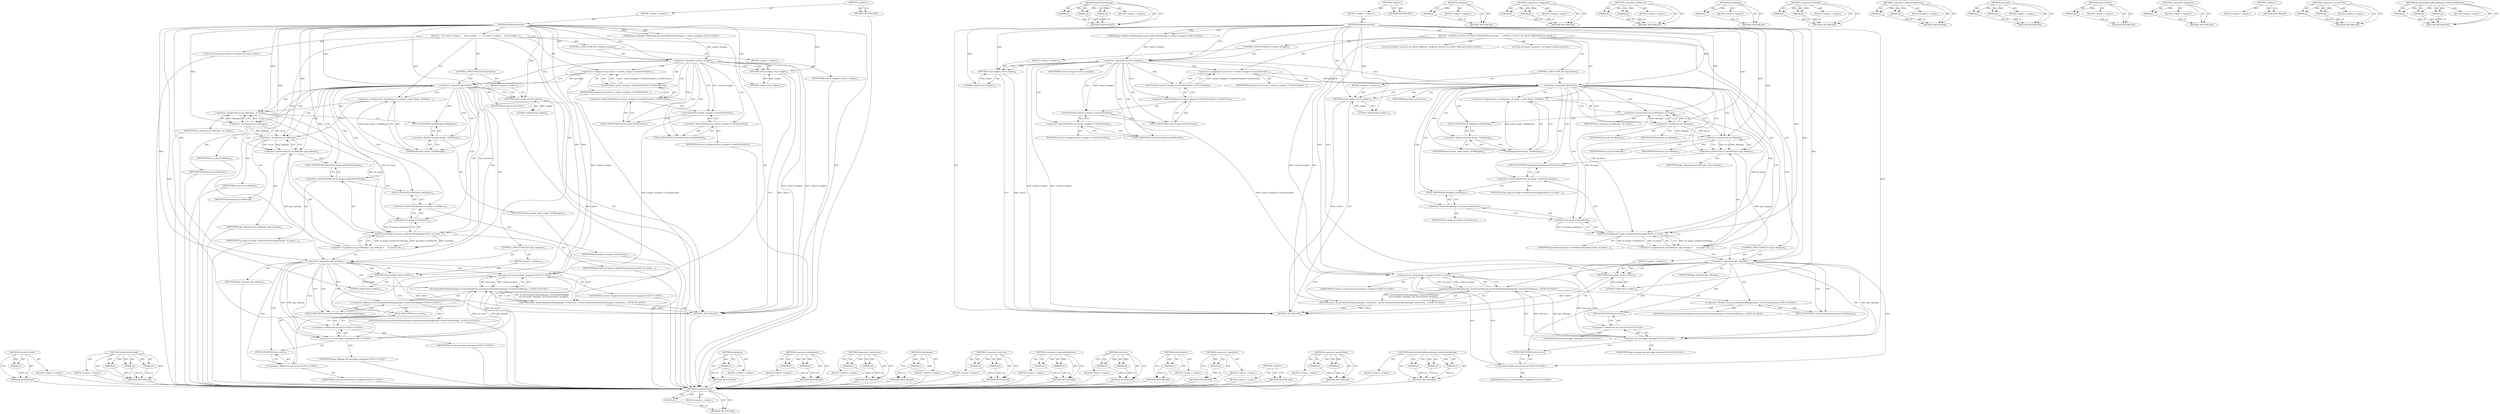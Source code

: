 digraph "AcceleratedStaticBitmapImage.CreateFromSkImage" {
vulnerable_120 [label=<(METHOD,ContextProvider)>];
vulnerable_121 [label=<(PARAM,p1)>];
vulnerable_122 [label=<(BLOCK,&lt;empty&gt;,&lt;empty&gt;)>];
vulnerable_123 [label=<(METHOD_RETURN,ANY)>];
vulnerable_143 [label=<(METHOD,makeTextureImage)>];
vulnerable_144 [label=<(PARAM,p1)>];
vulnerable_145 [label=<(PARAM,p2)>];
vulnerable_146 [label=<(PARAM,p3)>];
vulnerable_147 [label=<(BLOCK,&lt;empty&gt;,&lt;empty&gt;)>];
vulnerable_148 [label=<(METHOD_RETURN,ANY)>];
vulnerable_6 [label=<(METHOD,&lt;global&gt;)<SUB>1</SUB>>];
vulnerable_7 [label=<(BLOCK,&lt;empty&gt;,&lt;empty&gt;)<SUB>1</SUB>>];
vulnerable_8 [label=<(METHOD,MakeAccelerated)<SUB>1</SUB>>];
vulnerable_9 [label="<(PARAM,base::WeakPtr&lt;WebGraphicsContext3DProviderWrapper&gt; context_wrapper)<SUB>2</SUB>>"];
vulnerable_10 [label=<(BLOCK,{
   if (!context_wrapper)
     return nullptr;...,{
   if (!context_wrapper)
     return nullptr;...)<SUB>2</SUB>>];
vulnerable_11 [label=<(CONTROL_STRUCTURE,IF,if (!context_wrapper))<SUB>3</SUB>>];
vulnerable_12 [label=<(&lt;operator&gt;.logicalNot,!context_wrapper)<SUB>3</SUB>>];
vulnerable_13 [label=<(IDENTIFIER,context_wrapper,!context_wrapper)<SUB>3</SUB>>];
vulnerable_14 [label=<(BLOCK,&lt;empty&gt;,&lt;empty&gt;)<SUB>4</SUB>>];
vulnerable_15 [label=<(RETURN,return nullptr;,return nullptr;)<SUB>4</SUB>>];
vulnerable_16 [label=<(LITERAL,nullptr,return nullptr;)<SUB>4</SUB>>];
vulnerable_17 [label="<(LOCAL,GrContext* grcontext: GrContext*)<SUB>6</SUB>>"];
vulnerable_18 [label=<(&lt;operator&gt;.assignment,* grcontext = context_wrapper-&gt;ContextProvider(...)<SUB>6</SUB>>];
vulnerable_19 [label=<(IDENTIFIER,grcontext,* grcontext = context_wrapper-&gt;ContextProvider(...)<SUB>6</SUB>>];
vulnerable_20 [label=<(GetGrContext,context_wrapper-&gt;ContextProvider()-&gt;GetGrContext())<SUB>6</SUB>>];
vulnerable_21 [label=<(&lt;operator&gt;.indirectFieldAccess,context_wrapper-&gt;ContextProvider()-&gt;GetGrContext)<SUB>6</SUB>>];
vulnerable_22 [label=<(ContextProvider,context_wrapper-&gt;ContextProvider())<SUB>6</SUB>>];
vulnerable_23 [label=<(&lt;operator&gt;.indirectFieldAccess,context_wrapper-&gt;ContextProvider)<SUB>6</SUB>>];
vulnerable_24 [label=<(IDENTIFIER,context_wrapper,context_wrapper-&gt;ContextProvider())<SUB>6</SUB>>];
vulnerable_25 [label=<(FIELD_IDENTIFIER,ContextProvider,ContextProvider)<SUB>6</SUB>>];
vulnerable_26 [label=<(FIELD_IDENTIFIER,GetGrContext,GetGrContext)<SUB>6</SUB>>];
vulnerable_27 [label=<(CONTROL_STRUCTURE,IF,if (!grcontext))<SUB>7</SUB>>];
vulnerable_28 [label=<(&lt;operator&gt;.logicalNot,!grcontext)<SUB>7</SUB>>];
vulnerable_29 [label=<(IDENTIFIER,grcontext,!grcontext)<SUB>7</SUB>>];
vulnerable_30 [label=<(BLOCK,&lt;empty&gt;,&lt;empty&gt;)<SUB>8</SUB>>];
vulnerable_31 [label=<(RETURN,return nullptr;,return nullptr;)<SUB>8</SUB>>];
vulnerable_32 [label=<(LITERAL,nullptr,return nullptr;)<SUB>8</SUB>>];
vulnerable_33 [label=<(&lt;operator&gt;.assignment,sk_sp&lt;SkImage&gt; sk_image = paint_image_.GetSkIma...)<SUB>10</SUB>>];
vulnerable_34 [label=<(&lt;operator&gt;.greaterThan,sk_sp&lt;SkImage&gt; sk_image)<SUB>10</SUB>>];
vulnerable_35 [label=<(&lt;operator&gt;.lessThan,sk_sp&lt;SkImage)<SUB>10</SUB>>];
vulnerable_36 [label=<(IDENTIFIER,sk_sp,sk_sp&lt;SkImage)<SUB>10</SUB>>];
vulnerable_37 [label=<(IDENTIFIER,SkImage,sk_sp&lt;SkImage)<SUB>10</SUB>>];
vulnerable_38 [label=<(IDENTIFIER,sk_image,sk_sp&lt;SkImage&gt; sk_image)<SUB>10</SUB>>];
vulnerable_39 [label=<(GetSkImage,paint_image_.GetSkImage())<SUB>10</SUB>>];
vulnerable_40 [label=<(&lt;operator&gt;.fieldAccess,paint_image_.GetSkImage)<SUB>10</SUB>>];
vulnerable_41 [label=<(IDENTIFIER,paint_image_,paint_image_.GetSkImage())<SUB>10</SUB>>];
vulnerable_42 [label=<(FIELD_IDENTIFIER,GetSkImage,GetSkImage)<SUB>10</SUB>>];
vulnerable_43 [label=<(&lt;operator&gt;.assignment,sk_sp&lt;SkImage&gt; gpu_skimage =
      sk_image-&gt;ma...)<SUB>11</SUB>>];
vulnerable_44 [label=<(&lt;operator&gt;.greaterThan,sk_sp&lt;SkImage&gt; gpu_skimage)<SUB>11</SUB>>];
vulnerable_45 [label=<(&lt;operator&gt;.lessThan,sk_sp&lt;SkImage)<SUB>11</SUB>>];
vulnerable_46 [label=<(IDENTIFIER,sk_sp,sk_sp&lt;SkImage)<SUB>11</SUB>>];
vulnerable_47 [label=<(IDENTIFIER,SkImage,sk_sp&lt;SkImage)<SUB>11</SUB>>];
vulnerable_48 [label=<(IDENTIFIER,gpu_skimage,sk_sp&lt;SkImage&gt; gpu_skimage)<SUB>11</SUB>>];
vulnerable_49 [label=<(makeTextureImage,sk_image-&gt;makeTextureImage(grcontext, sk_image-...)<SUB>12</SUB>>];
vulnerable_50 [label=<(&lt;operator&gt;.indirectFieldAccess,sk_image-&gt;makeTextureImage)<SUB>12</SUB>>];
vulnerable_51 [label=<(IDENTIFIER,sk_image,sk_image-&gt;makeTextureImage(grcontext, sk_image-...)<SUB>12</SUB>>];
vulnerable_52 [label=<(FIELD_IDENTIFIER,makeTextureImage,makeTextureImage)<SUB>12</SUB>>];
vulnerable_53 [label=<(IDENTIFIER,grcontext,sk_image-&gt;makeTextureImage(grcontext, sk_image-...)<SUB>12</SUB>>];
vulnerable_54 [label=<(colorSpace,sk_image-&gt;colorSpace())<SUB>12</SUB>>];
vulnerable_55 [label=<(&lt;operator&gt;.indirectFieldAccess,sk_image-&gt;colorSpace)<SUB>12</SUB>>];
vulnerable_56 [label=<(IDENTIFIER,sk_image,sk_image-&gt;colorSpace())<SUB>12</SUB>>];
vulnerable_57 [label=<(FIELD_IDENTIFIER,colorSpace,colorSpace)<SUB>12</SUB>>];
vulnerable_58 [label=<(CONTROL_STRUCTURE,IF,if (!gpu_skimage))<SUB>13</SUB>>];
vulnerable_59 [label=<(&lt;operator&gt;.logicalNot,!gpu_skimage)<SUB>13</SUB>>];
vulnerable_60 [label=<(IDENTIFIER,gpu_skimage,!gpu_skimage)<SUB>13</SUB>>];
vulnerable_61 [label=<(BLOCK,&lt;empty&gt;,&lt;empty&gt;)<SUB>14</SUB>>];
vulnerable_62 [label=<(RETURN,return nullptr;,return nullptr;)<SUB>14</SUB>>];
vulnerable_63 [label=<(LITERAL,nullptr,return nullptr;)<SUB>14</SUB>>];
vulnerable_64 [label="<(RETURN,return AcceleratedStaticBitmapImage::CreateFrom...,return AcceleratedStaticBitmapImage::CreateFrom...)<SUB>16</SUB>>"];
vulnerable_65 [label="<(AcceleratedStaticBitmapImage.CreateFromSkImage,AcceleratedStaticBitmapImage::CreateFromSkImage...)<SUB>16</SUB>>"];
vulnerable_66 [label="<(&lt;operator&gt;.fieldAccess,AcceleratedStaticBitmapImage::CreateFromSkImage)<SUB>16</SUB>>"];
vulnerable_67 [label="<(IDENTIFIER,AcceleratedStaticBitmapImage,AcceleratedStaticBitmapImage::CreateFromSkImage...)<SUB>16</SUB>>"];
vulnerable_68 [label=<(FIELD_IDENTIFIER,CreateFromSkImage,CreateFromSkImage)<SUB>16</SUB>>];
vulnerable_69 [label="<(std.move,std::move(gpu_skimage))<SUB>17</SUB>>"];
vulnerable_70 [label="<(&lt;operator&gt;.fieldAccess,std::move)<SUB>17</SUB>>"];
vulnerable_71 [label="<(IDENTIFIER,std,std::move(gpu_skimage))<SUB>17</SUB>>"];
vulnerable_72 [label=<(FIELD_IDENTIFIER,move,move)<SUB>17</SUB>>];
vulnerable_73 [label="<(IDENTIFIER,gpu_skimage,std::move(gpu_skimage))<SUB>17</SUB>>"];
vulnerable_74 [label="<(std.move,std::move(context_wrapper))<SUB>17</SUB>>"];
vulnerable_75 [label="<(&lt;operator&gt;.fieldAccess,std::move)<SUB>17</SUB>>"];
vulnerable_76 [label="<(IDENTIFIER,std,std::move(context_wrapper))<SUB>17</SUB>>"];
vulnerable_77 [label=<(FIELD_IDENTIFIER,move,move)<SUB>17</SUB>>];
vulnerable_78 [label="<(IDENTIFIER,context_wrapper,std::move(context_wrapper))<SUB>17</SUB>>"];
vulnerable_79 [label=<(METHOD_RETURN,ANY)<SUB>1</SUB>>];
vulnerable_81 [label=<(METHOD_RETURN,ANY)<SUB>1</SUB>>];
vulnerable_149 [label=<(METHOD,colorSpace)>];
vulnerable_150 [label=<(PARAM,p1)>];
vulnerable_151 [label=<(BLOCK,&lt;empty&gt;,&lt;empty&gt;)>];
vulnerable_152 [label=<(METHOD_RETURN,ANY)>];
vulnerable_106 [label=<(METHOD,&lt;operator&gt;.assignment)>];
vulnerable_107 [label=<(PARAM,p1)>];
vulnerable_108 [label=<(PARAM,p2)>];
vulnerable_109 [label=<(BLOCK,&lt;empty&gt;,&lt;empty&gt;)>];
vulnerable_110 [label=<(METHOD_RETURN,ANY)>];
vulnerable_138 [label=<(METHOD,&lt;operator&gt;.fieldAccess)>];
vulnerable_139 [label=<(PARAM,p1)>];
vulnerable_140 [label=<(PARAM,p2)>];
vulnerable_141 [label=<(BLOCK,&lt;empty&gt;,&lt;empty&gt;)>];
vulnerable_142 [label=<(METHOD_RETURN,ANY)>];
vulnerable_134 [label=<(METHOD,GetSkImage)>];
vulnerable_135 [label=<(PARAM,p1)>];
vulnerable_136 [label=<(BLOCK,&lt;empty&gt;,&lt;empty&gt;)>];
vulnerable_137 [label=<(METHOD_RETURN,ANY)>];
vulnerable_129 [label=<(METHOD,&lt;operator&gt;.lessThan)>];
vulnerable_130 [label=<(PARAM,p1)>];
vulnerable_131 [label=<(PARAM,p2)>];
vulnerable_132 [label=<(BLOCK,&lt;empty&gt;,&lt;empty&gt;)>];
vulnerable_133 [label=<(METHOD_RETURN,ANY)>];
vulnerable_115 [label=<(METHOD,&lt;operator&gt;.indirectFieldAccess)>];
vulnerable_116 [label=<(PARAM,p1)>];
vulnerable_117 [label=<(PARAM,p2)>];
vulnerable_118 [label=<(BLOCK,&lt;empty&gt;,&lt;empty&gt;)>];
vulnerable_119 [label=<(METHOD_RETURN,ANY)>];
vulnerable_159 [label=<(METHOD,std.move)>];
vulnerable_160 [label=<(PARAM,p1)>];
vulnerable_161 [label=<(PARAM,p2)>];
vulnerable_162 [label=<(BLOCK,&lt;empty&gt;,&lt;empty&gt;)>];
vulnerable_163 [label=<(METHOD_RETURN,ANY)>];
vulnerable_111 [label=<(METHOD,GetGrContext)>];
vulnerable_112 [label=<(PARAM,p1)>];
vulnerable_113 [label=<(BLOCK,&lt;empty&gt;,&lt;empty&gt;)>];
vulnerable_114 [label=<(METHOD_RETURN,ANY)>];
vulnerable_102 [label=<(METHOD,&lt;operator&gt;.logicalNot)>];
vulnerable_103 [label=<(PARAM,p1)>];
vulnerable_104 [label=<(BLOCK,&lt;empty&gt;,&lt;empty&gt;)>];
vulnerable_105 [label=<(METHOD_RETURN,ANY)>];
vulnerable_96 [label=<(METHOD,&lt;global&gt;)<SUB>1</SUB>>];
vulnerable_97 [label=<(BLOCK,&lt;empty&gt;,&lt;empty&gt;)>];
vulnerable_98 [label=<(METHOD_RETURN,ANY)>];
vulnerable_124 [label=<(METHOD,&lt;operator&gt;.greaterThan)>];
vulnerable_125 [label=<(PARAM,p1)>];
vulnerable_126 [label=<(PARAM,p2)>];
vulnerable_127 [label=<(BLOCK,&lt;empty&gt;,&lt;empty&gt;)>];
vulnerable_128 [label=<(METHOD_RETURN,ANY)>];
vulnerable_153 [label=<(METHOD,AcceleratedStaticBitmapImage.CreateFromSkImage)>];
vulnerable_154 [label=<(PARAM,p1)>];
vulnerable_155 [label=<(PARAM,p2)>];
vulnerable_156 [label=<(PARAM,p3)>];
vulnerable_157 [label=<(BLOCK,&lt;empty&gt;,&lt;empty&gt;)>];
vulnerable_158 [label=<(METHOD_RETURN,ANY)>];
fixed_123 [label=<(METHOD,ContextProvider)>];
fixed_124 [label=<(PARAM,p1)>];
fixed_125 [label=<(BLOCK,&lt;empty&gt;,&lt;empty&gt;)>];
fixed_126 [label=<(METHOD_RETURN,ANY)>];
fixed_146 [label=<(METHOD,makeTextureImage)>];
fixed_147 [label=<(PARAM,p1)>];
fixed_148 [label=<(PARAM,p2)>];
fixed_149 [label=<(PARAM,p3)>];
fixed_150 [label=<(BLOCK,&lt;empty&gt;,&lt;empty&gt;)>];
fixed_151 [label=<(METHOD_RETURN,ANY)>];
fixed_6 [label=<(METHOD,&lt;global&gt;)<SUB>1</SUB>>];
fixed_7 [label=<(BLOCK,&lt;empty&gt;,&lt;empty&gt;)<SUB>1</SUB>>];
fixed_8 [label=<(METHOD,MakeAccelerated)<SUB>1</SUB>>];
fixed_9 [label="<(PARAM,base::WeakPtr&lt;WebGraphicsContext3DProviderWrapper&gt; context_wrapper)<SUB>2</SUB>>"];
fixed_10 [label=<(BLOCK,{
  DCHECK_CALLED_ON_VALID_THREAD(thread_checke...,{
  DCHECK_CALLED_ON_VALID_THREAD(thread_checke...)<SUB>2</SUB>>];
fixed_11 [label="<(LOCAL,DCHECK_CALLED_ON_VALID_THREAD : DCHECK_CALLED_ON_VALID_THREAD)<SUB>3</SUB>>"];
fixed_12 [label=<(CONTROL_STRUCTURE,IF,if (!context_wrapper))<SUB>5</SUB>>];
fixed_13 [label=<(&lt;operator&gt;.logicalNot,!context_wrapper)<SUB>5</SUB>>];
fixed_14 [label=<(IDENTIFIER,context_wrapper,!context_wrapper)<SUB>5</SUB>>];
fixed_15 [label=<(BLOCK,&lt;empty&gt;,&lt;empty&gt;)<SUB>6</SUB>>];
fixed_16 [label=<(RETURN,return nullptr;,return nullptr;)<SUB>6</SUB>>];
fixed_17 [label=<(LITERAL,nullptr,return nullptr;)<SUB>6</SUB>>];
fixed_18 [label="<(LOCAL,GrContext* grcontext: GrContext*)<SUB>8</SUB>>"];
fixed_19 [label=<(&lt;operator&gt;.assignment,* grcontext = context_wrapper-&gt;ContextProvider(...)<SUB>8</SUB>>];
fixed_20 [label=<(IDENTIFIER,grcontext,* grcontext = context_wrapper-&gt;ContextProvider(...)<SUB>8</SUB>>];
fixed_21 [label=<(GetGrContext,context_wrapper-&gt;ContextProvider()-&gt;GetGrContext())<SUB>8</SUB>>];
fixed_22 [label=<(&lt;operator&gt;.indirectFieldAccess,context_wrapper-&gt;ContextProvider()-&gt;GetGrContext)<SUB>8</SUB>>];
fixed_23 [label=<(ContextProvider,context_wrapper-&gt;ContextProvider())<SUB>8</SUB>>];
fixed_24 [label=<(&lt;operator&gt;.indirectFieldAccess,context_wrapper-&gt;ContextProvider)<SUB>8</SUB>>];
fixed_25 [label=<(IDENTIFIER,context_wrapper,context_wrapper-&gt;ContextProvider())<SUB>8</SUB>>];
fixed_26 [label=<(FIELD_IDENTIFIER,ContextProvider,ContextProvider)<SUB>8</SUB>>];
fixed_27 [label=<(FIELD_IDENTIFIER,GetGrContext,GetGrContext)<SUB>8</SUB>>];
fixed_28 [label=<(CONTROL_STRUCTURE,IF,if (!grcontext))<SUB>9</SUB>>];
fixed_29 [label=<(&lt;operator&gt;.logicalNot,!grcontext)<SUB>9</SUB>>];
fixed_30 [label=<(IDENTIFIER,grcontext,!grcontext)<SUB>9</SUB>>];
fixed_31 [label=<(BLOCK,&lt;empty&gt;,&lt;empty&gt;)<SUB>10</SUB>>];
fixed_32 [label=<(RETURN,return nullptr;,return nullptr;)<SUB>10</SUB>>];
fixed_33 [label=<(LITERAL,nullptr,return nullptr;)<SUB>10</SUB>>];
fixed_34 [label=<(&lt;operator&gt;.assignment,sk_sp&lt;SkImage&gt; sk_image = paint_image_.GetSkIma...)<SUB>12</SUB>>];
fixed_35 [label=<(&lt;operator&gt;.greaterThan,sk_sp&lt;SkImage&gt; sk_image)<SUB>12</SUB>>];
fixed_36 [label=<(&lt;operator&gt;.lessThan,sk_sp&lt;SkImage)<SUB>12</SUB>>];
fixed_37 [label=<(IDENTIFIER,sk_sp,sk_sp&lt;SkImage)<SUB>12</SUB>>];
fixed_38 [label=<(IDENTIFIER,SkImage,sk_sp&lt;SkImage)<SUB>12</SUB>>];
fixed_39 [label=<(IDENTIFIER,sk_image,sk_sp&lt;SkImage&gt; sk_image)<SUB>12</SUB>>];
fixed_40 [label=<(GetSkImage,paint_image_.GetSkImage())<SUB>12</SUB>>];
fixed_41 [label=<(&lt;operator&gt;.fieldAccess,paint_image_.GetSkImage)<SUB>12</SUB>>];
fixed_42 [label=<(IDENTIFIER,paint_image_,paint_image_.GetSkImage())<SUB>12</SUB>>];
fixed_43 [label=<(FIELD_IDENTIFIER,GetSkImage,GetSkImage)<SUB>12</SUB>>];
fixed_44 [label=<(&lt;operator&gt;.assignment,sk_sp&lt;SkImage&gt; gpu_skimage =
      sk_image-&gt;ma...)<SUB>13</SUB>>];
fixed_45 [label=<(&lt;operator&gt;.greaterThan,sk_sp&lt;SkImage&gt; gpu_skimage)<SUB>13</SUB>>];
fixed_46 [label=<(&lt;operator&gt;.lessThan,sk_sp&lt;SkImage)<SUB>13</SUB>>];
fixed_47 [label=<(IDENTIFIER,sk_sp,sk_sp&lt;SkImage)<SUB>13</SUB>>];
fixed_48 [label=<(IDENTIFIER,SkImage,sk_sp&lt;SkImage)<SUB>13</SUB>>];
fixed_49 [label=<(IDENTIFIER,gpu_skimage,sk_sp&lt;SkImage&gt; gpu_skimage)<SUB>13</SUB>>];
fixed_50 [label=<(makeTextureImage,sk_image-&gt;makeTextureImage(grcontext, sk_image-...)<SUB>14</SUB>>];
fixed_51 [label=<(&lt;operator&gt;.indirectFieldAccess,sk_image-&gt;makeTextureImage)<SUB>14</SUB>>];
fixed_52 [label=<(IDENTIFIER,sk_image,sk_image-&gt;makeTextureImage(grcontext, sk_image-...)<SUB>14</SUB>>];
fixed_53 [label=<(FIELD_IDENTIFIER,makeTextureImage,makeTextureImage)<SUB>14</SUB>>];
fixed_54 [label=<(IDENTIFIER,grcontext,sk_image-&gt;makeTextureImage(grcontext, sk_image-...)<SUB>14</SUB>>];
fixed_55 [label=<(colorSpace,sk_image-&gt;colorSpace())<SUB>14</SUB>>];
fixed_56 [label=<(&lt;operator&gt;.indirectFieldAccess,sk_image-&gt;colorSpace)<SUB>14</SUB>>];
fixed_57 [label=<(IDENTIFIER,sk_image,sk_image-&gt;colorSpace())<SUB>14</SUB>>];
fixed_58 [label=<(FIELD_IDENTIFIER,colorSpace,colorSpace)<SUB>14</SUB>>];
fixed_59 [label=<(CONTROL_STRUCTURE,IF,if (!gpu_skimage))<SUB>15</SUB>>];
fixed_60 [label=<(&lt;operator&gt;.logicalNot,!gpu_skimage)<SUB>15</SUB>>];
fixed_61 [label=<(IDENTIFIER,gpu_skimage,!gpu_skimage)<SUB>15</SUB>>];
fixed_62 [label=<(BLOCK,&lt;empty&gt;,&lt;empty&gt;)<SUB>16</SUB>>];
fixed_63 [label=<(RETURN,return nullptr;,return nullptr;)<SUB>16</SUB>>];
fixed_64 [label=<(LITERAL,nullptr,return nullptr;)<SUB>16</SUB>>];
fixed_65 [label="<(RETURN,return AcceleratedStaticBitmapImage::CreateFrom...,return AcceleratedStaticBitmapImage::CreateFrom...)<SUB>18</SUB>>"];
fixed_66 [label="<(AcceleratedStaticBitmapImage.CreateFromSkImage,AcceleratedStaticBitmapImage::CreateFromSkImage...)<SUB>18</SUB>>"];
fixed_67 [label="<(&lt;operator&gt;.fieldAccess,AcceleratedStaticBitmapImage::CreateFromSkImage)<SUB>18</SUB>>"];
fixed_68 [label="<(IDENTIFIER,AcceleratedStaticBitmapImage,AcceleratedStaticBitmapImage::CreateFromSkImage...)<SUB>18</SUB>>"];
fixed_69 [label=<(FIELD_IDENTIFIER,CreateFromSkImage,CreateFromSkImage)<SUB>18</SUB>>];
fixed_70 [label="<(std.move,std::move(gpu_skimage))<SUB>19</SUB>>"];
fixed_71 [label="<(&lt;operator&gt;.fieldAccess,std::move)<SUB>19</SUB>>"];
fixed_72 [label="<(IDENTIFIER,std,std::move(gpu_skimage))<SUB>19</SUB>>"];
fixed_73 [label=<(FIELD_IDENTIFIER,move,move)<SUB>19</SUB>>];
fixed_74 [label="<(IDENTIFIER,gpu_skimage,std::move(gpu_skimage))<SUB>19</SUB>>"];
fixed_75 [label="<(std.move,std::move(context_wrapper))<SUB>19</SUB>>"];
fixed_76 [label="<(&lt;operator&gt;.fieldAccess,std::move)<SUB>19</SUB>>"];
fixed_77 [label="<(IDENTIFIER,std,std::move(context_wrapper))<SUB>19</SUB>>"];
fixed_78 [label=<(FIELD_IDENTIFIER,move,move)<SUB>19</SUB>>];
fixed_79 [label="<(IDENTIFIER,context_wrapper,std::move(context_wrapper))<SUB>19</SUB>>"];
fixed_80 [label=<(METHOD_RETURN,ANY)<SUB>1</SUB>>];
fixed_82 [label=<(METHOD_RETURN,ANY)<SUB>1</SUB>>];
fixed_152 [label=<(METHOD,colorSpace)>];
fixed_153 [label=<(PARAM,p1)>];
fixed_154 [label=<(BLOCK,&lt;empty&gt;,&lt;empty&gt;)>];
fixed_155 [label=<(METHOD_RETURN,ANY)>];
fixed_109 [label=<(METHOD,&lt;operator&gt;.assignment)>];
fixed_110 [label=<(PARAM,p1)>];
fixed_111 [label=<(PARAM,p2)>];
fixed_112 [label=<(BLOCK,&lt;empty&gt;,&lt;empty&gt;)>];
fixed_113 [label=<(METHOD_RETURN,ANY)>];
fixed_141 [label=<(METHOD,&lt;operator&gt;.fieldAccess)>];
fixed_142 [label=<(PARAM,p1)>];
fixed_143 [label=<(PARAM,p2)>];
fixed_144 [label=<(BLOCK,&lt;empty&gt;,&lt;empty&gt;)>];
fixed_145 [label=<(METHOD_RETURN,ANY)>];
fixed_137 [label=<(METHOD,GetSkImage)>];
fixed_138 [label=<(PARAM,p1)>];
fixed_139 [label=<(BLOCK,&lt;empty&gt;,&lt;empty&gt;)>];
fixed_140 [label=<(METHOD_RETURN,ANY)>];
fixed_132 [label=<(METHOD,&lt;operator&gt;.lessThan)>];
fixed_133 [label=<(PARAM,p1)>];
fixed_134 [label=<(PARAM,p2)>];
fixed_135 [label=<(BLOCK,&lt;empty&gt;,&lt;empty&gt;)>];
fixed_136 [label=<(METHOD_RETURN,ANY)>];
fixed_118 [label=<(METHOD,&lt;operator&gt;.indirectFieldAccess)>];
fixed_119 [label=<(PARAM,p1)>];
fixed_120 [label=<(PARAM,p2)>];
fixed_121 [label=<(BLOCK,&lt;empty&gt;,&lt;empty&gt;)>];
fixed_122 [label=<(METHOD_RETURN,ANY)>];
fixed_162 [label=<(METHOD,std.move)>];
fixed_163 [label=<(PARAM,p1)>];
fixed_164 [label=<(PARAM,p2)>];
fixed_165 [label=<(BLOCK,&lt;empty&gt;,&lt;empty&gt;)>];
fixed_166 [label=<(METHOD_RETURN,ANY)>];
fixed_114 [label=<(METHOD,GetGrContext)>];
fixed_115 [label=<(PARAM,p1)>];
fixed_116 [label=<(BLOCK,&lt;empty&gt;,&lt;empty&gt;)>];
fixed_117 [label=<(METHOD_RETURN,ANY)>];
fixed_105 [label=<(METHOD,&lt;operator&gt;.logicalNot)>];
fixed_106 [label=<(PARAM,p1)>];
fixed_107 [label=<(BLOCK,&lt;empty&gt;,&lt;empty&gt;)>];
fixed_108 [label=<(METHOD_RETURN,ANY)>];
fixed_99 [label=<(METHOD,&lt;global&gt;)<SUB>1</SUB>>];
fixed_100 [label=<(BLOCK,&lt;empty&gt;,&lt;empty&gt;)>];
fixed_101 [label=<(METHOD_RETURN,ANY)>];
fixed_127 [label=<(METHOD,&lt;operator&gt;.greaterThan)>];
fixed_128 [label=<(PARAM,p1)>];
fixed_129 [label=<(PARAM,p2)>];
fixed_130 [label=<(BLOCK,&lt;empty&gt;,&lt;empty&gt;)>];
fixed_131 [label=<(METHOD_RETURN,ANY)>];
fixed_156 [label=<(METHOD,AcceleratedStaticBitmapImage.CreateFromSkImage)>];
fixed_157 [label=<(PARAM,p1)>];
fixed_158 [label=<(PARAM,p2)>];
fixed_159 [label=<(PARAM,p3)>];
fixed_160 [label=<(BLOCK,&lt;empty&gt;,&lt;empty&gt;)>];
fixed_161 [label=<(METHOD_RETURN,ANY)>];
vulnerable_120 -> vulnerable_121  [key=0, label="AST: "];
vulnerable_120 -> vulnerable_121  [key=1, label="DDG: "];
vulnerable_120 -> vulnerable_122  [key=0, label="AST: "];
vulnerable_120 -> vulnerable_123  [key=0, label="AST: "];
vulnerable_120 -> vulnerable_123  [key=1, label="CFG: "];
vulnerable_121 -> vulnerable_123  [key=0, label="DDG: p1"];
vulnerable_122 -> fixed_123  [key=0];
vulnerable_123 -> fixed_123  [key=0];
vulnerable_143 -> vulnerable_144  [key=0, label="AST: "];
vulnerable_143 -> vulnerable_144  [key=1, label="DDG: "];
vulnerable_143 -> vulnerable_147  [key=0, label="AST: "];
vulnerable_143 -> vulnerable_145  [key=0, label="AST: "];
vulnerable_143 -> vulnerable_145  [key=1, label="DDG: "];
vulnerable_143 -> vulnerable_148  [key=0, label="AST: "];
vulnerable_143 -> vulnerable_148  [key=1, label="CFG: "];
vulnerable_143 -> vulnerable_146  [key=0, label="AST: "];
vulnerable_143 -> vulnerable_146  [key=1, label="DDG: "];
vulnerable_144 -> vulnerable_148  [key=0, label="DDG: p1"];
vulnerable_145 -> vulnerable_148  [key=0, label="DDG: p2"];
vulnerable_146 -> vulnerable_148  [key=0, label="DDG: p3"];
vulnerable_147 -> fixed_123  [key=0];
vulnerable_148 -> fixed_123  [key=0];
vulnerable_6 -> vulnerable_7  [key=0, label="AST: "];
vulnerable_6 -> vulnerable_81  [key=0, label="AST: "];
vulnerable_6 -> vulnerable_81  [key=1, label="CFG: "];
vulnerable_7 -> vulnerable_8  [key=0, label="AST: "];
vulnerable_8 -> vulnerable_9  [key=0, label="AST: "];
vulnerable_8 -> vulnerable_9  [key=1, label="DDG: "];
vulnerable_8 -> vulnerable_10  [key=0, label="AST: "];
vulnerable_8 -> vulnerable_79  [key=0, label="AST: "];
vulnerable_8 -> vulnerable_12  [key=0, label="CFG: "];
vulnerable_8 -> vulnerable_12  [key=1, label="DDG: "];
vulnerable_8 -> vulnerable_15  [key=0, label="DDG: "];
vulnerable_8 -> vulnerable_28  [key=0, label="DDG: "];
vulnerable_8 -> vulnerable_31  [key=0, label="DDG: "];
vulnerable_8 -> vulnerable_34  [key=0, label="DDG: "];
vulnerable_8 -> vulnerable_44  [key=0, label="DDG: "];
vulnerable_8 -> vulnerable_49  [key=0, label="DDG: "];
vulnerable_8 -> vulnerable_59  [key=0, label="DDG: "];
vulnerable_8 -> vulnerable_62  [key=0, label="DDG: "];
vulnerable_8 -> vulnerable_16  [key=0, label="DDG: "];
vulnerable_8 -> vulnerable_32  [key=0, label="DDG: "];
vulnerable_8 -> vulnerable_35  [key=0, label="DDG: "];
vulnerable_8 -> vulnerable_45  [key=0, label="DDG: "];
vulnerable_8 -> vulnerable_63  [key=0, label="DDG: "];
vulnerable_8 -> vulnerable_69  [key=0, label="DDG: "];
vulnerable_8 -> vulnerable_74  [key=0, label="DDG: "];
vulnerable_9 -> vulnerable_12  [key=0, label="DDG: context_wrapper"];
vulnerable_10 -> vulnerable_11  [key=0, label="AST: "];
vulnerable_10 -> vulnerable_17  [key=0, label="AST: "];
vulnerable_10 -> vulnerable_18  [key=0, label="AST: "];
vulnerable_10 -> vulnerable_27  [key=0, label="AST: "];
vulnerable_10 -> vulnerable_33  [key=0, label="AST: "];
vulnerable_10 -> vulnerable_43  [key=0, label="AST: "];
vulnerable_10 -> vulnerable_58  [key=0, label="AST: "];
vulnerable_10 -> vulnerable_64  [key=0, label="AST: "];
vulnerable_11 -> vulnerable_12  [key=0, label="AST: "];
vulnerable_11 -> vulnerable_14  [key=0, label="AST: "];
vulnerable_12 -> vulnerable_13  [key=0, label="AST: "];
vulnerable_12 -> vulnerable_15  [key=0, label="CFG: "];
vulnerable_12 -> vulnerable_15  [key=1, label="CDG: "];
vulnerable_12 -> vulnerable_25  [key=0, label="CFG: "];
vulnerable_12 -> vulnerable_25  [key=1, label="CDG: "];
vulnerable_12 -> vulnerable_79  [key=0, label="DDG: context_wrapper"];
vulnerable_12 -> vulnerable_79  [key=1, label="DDG: !context_wrapper"];
vulnerable_12 -> vulnerable_74  [key=0, label="DDG: context_wrapper"];
vulnerable_12 -> vulnerable_22  [key=0, label="DDG: context_wrapper"];
vulnerable_12 -> vulnerable_22  [key=1, label="CDG: "];
vulnerable_12 -> vulnerable_21  [key=0, label="CDG: "];
vulnerable_12 -> vulnerable_26  [key=0, label="CDG: "];
vulnerable_12 -> vulnerable_28  [key=0, label="CDG: "];
vulnerable_12 -> vulnerable_20  [key=0, label="CDG: "];
vulnerable_12 -> vulnerable_18  [key=0, label="CDG: "];
vulnerable_12 -> vulnerable_23  [key=0, label="CDG: "];
vulnerable_13 -> fixed_123  [key=0];
vulnerable_14 -> vulnerable_15  [key=0, label="AST: "];
vulnerable_15 -> vulnerable_16  [key=0, label="AST: "];
vulnerable_15 -> vulnerable_79  [key=0, label="CFG: "];
vulnerable_15 -> vulnerable_79  [key=1, label="DDG: &lt;RET&gt;"];
vulnerable_16 -> vulnerable_15  [key=0, label="DDG: nullptr"];
vulnerable_17 -> fixed_123  [key=0];
vulnerable_18 -> vulnerable_19  [key=0, label="AST: "];
vulnerable_18 -> vulnerable_20  [key=0, label="AST: "];
vulnerable_18 -> vulnerable_28  [key=0, label="CFG: "];
vulnerable_18 -> vulnerable_28  [key=1, label="DDG: grcontext"];
vulnerable_19 -> fixed_123  [key=0];
vulnerable_20 -> vulnerable_21  [key=0, label="AST: "];
vulnerable_20 -> vulnerable_18  [key=0, label="CFG: "];
vulnerable_20 -> vulnerable_18  [key=1, label="DDG: context_wrapper-&gt;ContextProvider()-&gt;GetGrContext"];
vulnerable_21 -> vulnerable_22  [key=0, label="AST: "];
vulnerable_21 -> vulnerable_26  [key=0, label="AST: "];
vulnerable_21 -> vulnerable_20  [key=0, label="CFG: "];
vulnerable_22 -> vulnerable_23  [key=0, label="AST: "];
vulnerable_22 -> vulnerable_26  [key=0, label="CFG: "];
vulnerable_22 -> vulnerable_74  [key=0, label="DDG: context_wrapper-&gt;ContextProvider"];
vulnerable_23 -> vulnerable_24  [key=0, label="AST: "];
vulnerable_23 -> vulnerable_25  [key=0, label="AST: "];
vulnerable_23 -> vulnerable_22  [key=0, label="CFG: "];
vulnerable_24 -> fixed_123  [key=0];
vulnerable_25 -> vulnerable_23  [key=0, label="CFG: "];
vulnerable_26 -> vulnerable_21  [key=0, label="CFG: "];
vulnerable_27 -> vulnerable_28  [key=0, label="AST: "];
vulnerable_27 -> vulnerable_30  [key=0, label="AST: "];
vulnerable_28 -> vulnerable_29  [key=0, label="AST: "];
vulnerable_28 -> vulnerable_31  [key=0, label="CFG: "];
vulnerable_28 -> vulnerable_31  [key=1, label="CDG: "];
vulnerable_28 -> vulnerable_35  [key=0, label="CFG: "];
vulnerable_28 -> vulnerable_35  [key=1, label="CDG: "];
vulnerable_28 -> vulnerable_49  [key=0, label="DDG: grcontext"];
vulnerable_28 -> vulnerable_49  [key=1, label="CDG: "];
vulnerable_28 -> vulnerable_34  [key=0, label="CDG: "];
vulnerable_28 -> vulnerable_42  [key=0, label="CDG: "];
vulnerable_28 -> vulnerable_57  [key=0, label="CDG: "];
vulnerable_28 -> vulnerable_52  [key=0, label="CDG: "];
vulnerable_28 -> vulnerable_45  [key=0, label="CDG: "];
vulnerable_28 -> vulnerable_40  [key=0, label="CDG: "];
vulnerable_28 -> vulnerable_50  [key=0, label="CDG: "];
vulnerable_28 -> vulnerable_59  [key=0, label="CDG: "];
vulnerable_28 -> vulnerable_44  [key=0, label="CDG: "];
vulnerable_28 -> vulnerable_54  [key=0, label="CDG: "];
vulnerable_28 -> vulnerable_43  [key=0, label="CDG: "];
vulnerable_28 -> vulnerable_33  [key=0, label="CDG: "];
vulnerable_28 -> vulnerable_55  [key=0, label="CDG: "];
vulnerable_28 -> vulnerable_39  [key=0, label="CDG: "];
vulnerable_29 -> fixed_123  [key=0];
vulnerable_30 -> vulnerable_31  [key=0, label="AST: "];
vulnerable_31 -> vulnerable_32  [key=0, label="AST: "];
vulnerable_31 -> vulnerable_79  [key=0, label="CFG: "];
vulnerable_31 -> vulnerable_79  [key=1, label="DDG: &lt;RET&gt;"];
vulnerable_32 -> vulnerable_31  [key=0, label="DDG: nullptr"];
vulnerable_33 -> vulnerable_34  [key=0, label="AST: "];
vulnerable_33 -> vulnerable_39  [key=0, label="AST: "];
vulnerable_33 -> vulnerable_45  [key=0, label="CFG: "];
vulnerable_34 -> vulnerable_35  [key=0, label="AST: "];
vulnerable_34 -> vulnerable_38  [key=0, label="AST: "];
vulnerable_34 -> vulnerable_42  [key=0, label="CFG: "];
vulnerable_34 -> vulnerable_49  [key=0, label="DDG: sk_image"];
vulnerable_34 -> vulnerable_54  [key=0, label="DDG: sk_image"];
vulnerable_35 -> vulnerable_36  [key=0, label="AST: "];
vulnerable_35 -> vulnerable_37  [key=0, label="AST: "];
vulnerable_35 -> vulnerable_34  [key=0, label="CFG: "];
vulnerable_35 -> vulnerable_34  [key=1, label="DDG: sk_sp"];
vulnerable_35 -> vulnerable_34  [key=2, label="DDG: SkImage"];
vulnerable_35 -> vulnerable_45  [key=0, label="DDG: sk_sp"];
vulnerable_35 -> vulnerable_45  [key=1, label="DDG: SkImage"];
vulnerable_36 -> fixed_123  [key=0];
vulnerable_37 -> fixed_123  [key=0];
vulnerable_38 -> fixed_123  [key=0];
vulnerable_39 -> vulnerable_40  [key=0, label="AST: "];
vulnerable_39 -> vulnerable_33  [key=0, label="CFG: "];
vulnerable_39 -> vulnerable_33  [key=1, label="DDG: paint_image_.GetSkImage"];
vulnerable_40 -> vulnerable_41  [key=0, label="AST: "];
vulnerable_40 -> vulnerable_42  [key=0, label="AST: "];
vulnerable_40 -> vulnerable_39  [key=0, label="CFG: "];
vulnerable_41 -> fixed_123  [key=0];
vulnerable_42 -> vulnerable_40  [key=0, label="CFG: "];
vulnerable_43 -> vulnerable_44  [key=0, label="AST: "];
vulnerable_43 -> vulnerable_49  [key=0, label="AST: "];
vulnerable_43 -> vulnerable_59  [key=0, label="CFG: "];
vulnerable_44 -> vulnerable_45  [key=0, label="AST: "];
vulnerable_44 -> vulnerable_48  [key=0, label="AST: "];
vulnerable_44 -> vulnerable_52  [key=0, label="CFG: "];
vulnerable_44 -> vulnerable_59  [key=0, label="DDG: gpu_skimage"];
vulnerable_45 -> vulnerable_46  [key=0, label="AST: "];
vulnerable_45 -> vulnerable_47  [key=0, label="AST: "];
vulnerable_45 -> vulnerable_44  [key=0, label="CFG: "];
vulnerable_45 -> vulnerable_44  [key=1, label="DDG: sk_sp"];
vulnerable_45 -> vulnerable_44  [key=2, label="DDG: SkImage"];
vulnerable_46 -> fixed_123  [key=0];
vulnerable_47 -> fixed_123  [key=0];
vulnerable_48 -> fixed_123  [key=0];
vulnerable_49 -> vulnerable_50  [key=0, label="AST: "];
vulnerable_49 -> vulnerable_53  [key=0, label="AST: "];
vulnerable_49 -> vulnerable_54  [key=0, label="AST: "];
vulnerable_49 -> vulnerable_43  [key=0, label="CFG: "];
vulnerable_49 -> vulnerable_43  [key=1, label="DDG: sk_image-&gt;makeTextureImage"];
vulnerable_49 -> vulnerable_43  [key=2, label="DDG: grcontext"];
vulnerable_49 -> vulnerable_43  [key=3, label="DDG: sk_image-&gt;colorSpace()"];
vulnerable_50 -> vulnerable_51  [key=0, label="AST: "];
vulnerable_50 -> vulnerable_52  [key=0, label="AST: "];
vulnerable_50 -> vulnerable_57  [key=0, label="CFG: "];
vulnerable_51 -> fixed_123  [key=0];
vulnerable_52 -> vulnerable_50  [key=0, label="CFG: "];
vulnerable_53 -> fixed_123  [key=0];
vulnerable_54 -> vulnerable_55  [key=0, label="AST: "];
vulnerable_54 -> vulnerable_49  [key=0, label="CFG: "];
vulnerable_54 -> vulnerable_49  [key=1, label="DDG: sk_image-&gt;colorSpace"];
vulnerable_55 -> vulnerable_56  [key=0, label="AST: "];
vulnerable_55 -> vulnerable_57  [key=0, label="AST: "];
vulnerable_55 -> vulnerable_54  [key=0, label="CFG: "];
vulnerable_56 -> fixed_123  [key=0];
vulnerable_57 -> vulnerable_55  [key=0, label="CFG: "];
vulnerable_58 -> vulnerable_59  [key=0, label="AST: "];
vulnerable_58 -> vulnerable_61  [key=0, label="AST: "];
vulnerable_59 -> vulnerable_60  [key=0, label="AST: "];
vulnerable_59 -> vulnerable_62  [key=0, label="CFG: "];
vulnerable_59 -> vulnerable_62  [key=1, label="CDG: "];
vulnerable_59 -> vulnerable_68  [key=0, label="CFG: "];
vulnerable_59 -> vulnerable_68  [key=1, label="CDG: "];
vulnerable_59 -> vulnerable_69  [key=0, label="DDG: gpu_skimage"];
vulnerable_59 -> vulnerable_69  [key=1, label="CDG: "];
vulnerable_59 -> vulnerable_77  [key=0, label="CDG: "];
vulnerable_59 -> vulnerable_64  [key=0, label="CDG: "];
vulnerable_59 -> vulnerable_66  [key=0, label="CDG: "];
vulnerable_59 -> vulnerable_75  [key=0, label="CDG: "];
vulnerable_59 -> vulnerable_72  [key=0, label="CDG: "];
vulnerable_59 -> vulnerable_74  [key=0, label="CDG: "];
vulnerable_59 -> vulnerable_65  [key=0, label="CDG: "];
vulnerable_59 -> vulnerable_70  [key=0, label="CDG: "];
vulnerable_60 -> fixed_123  [key=0];
vulnerable_61 -> vulnerable_62  [key=0, label="AST: "];
vulnerable_62 -> vulnerable_63  [key=0, label="AST: "];
vulnerable_62 -> vulnerable_79  [key=0, label="CFG: "];
vulnerable_62 -> vulnerable_79  [key=1, label="DDG: &lt;RET&gt;"];
vulnerable_63 -> vulnerable_62  [key=0, label="DDG: nullptr"];
vulnerable_64 -> vulnerable_65  [key=0, label="AST: "];
vulnerable_64 -> vulnerable_79  [key=0, label="CFG: "];
vulnerable_64 -> vulnerable_79  [key=1, label="DDG: &lt;RET&gt;"];
vulnerable_65 -> vulnerable_66  [key=0, label="AST: "];
vulnerable_65 -> vulnerable_69  [key=0, label="AST: "];
vulnerable_65 -> vulnerable_74  [key=0, label="AST: "];
vulnerable_65 -> vulnerable_64  [key=0, label="CFG: "];
vulnerable_65 -> vulnerable_64  [key=1, label="DDG: AcceleratedStaticBitmapImage::CreateFromSkImage(
      std::move(gpu_skimage), std::move(context_wrapper))"];
vulnerable_66 -> vulnerable_67  [key=0, label="AST: "];
vulnerable_66 -> vulnerable_68  [key=0, label="AST: "];
vulnerable_66 -> vulnerable_72  [key=0, label="CFG: "];
vulnerable_67 -> fixed_123  [key=0];
vulnerable_68 -> vulnerable_66  [key=0, label="CFG: "];
vulnerable_69 -> vulnerable_70  [key=0, label="AST: "];
vulnerable_69 -> vulnerable_73  [key=0, label="AST: "];
vulnerable_69 -> vulnerable_77  [key=0, label="CFG: "];
vulnerable_69 -> vulnerable_65  [key=0, label="DDG: std::move"];
vulnerable_69 -> vulnerable_65  [key=1, label="DDG: gpu_skimage"];
vulnerable_69 -> vulnerable_74  [key=0, label="DDG: std::move"];
vulnerable_70 -> vulnerable_71  [key=0, label="AST: "];
vulnerable_70 -> vulnerable_72  [key=0, label="AST: "];
vulnerable_70 -> vulnerable_69  [key=0, label="CFG: "];
vulnerable_71 -> fixed_123  [key=0];
vulnerable_72 -> vulnerable_70  [key=0, label="CFG: "];
vulnerable_73 -> fixed_123  [key=0];
vulnerable_74 -> vulnerable_75  [key=0, label="AST: "];
vulnerable_74 -> vulnerable_78  [key=0, label="AST: "];
vulnerable_74 -> vulnerable_65  [key=0, label="CFG: "];
vulnerable_74 -> vulnerable_65  [key=1, label="DDG: std::move"];
vulnerable_74 -> vulnerable_65  [key=2, label="DDG: context_wrapper"];
vulnerable_75 -> vulnerable_76  [key=0, label="AST: "];
vulnerable_75 -> vulnerable_77  [key=0, label="AST: "];
vulnerable_75 -> vulnerable_74  [key=0, label="CFG: "];
vulnerable_76 -> fixed_123  [key=0];
vulnerable_77 -> vulnerable_75  [key=0, label="CFG: "];
vulnerable_78 -> fixed_123  [key=0];
vulnerable_79 -> fixed_123  [key=0];
vulnerable_81 -> fixed_123  [key=0];
vulnerable_149 -> vulnerable_150  [key=0, label="AST: "];
vulnerable_149 -> vulnerable_150  [key=1, label="DDG: "];
vulnerable_149 -> vulnerable_151  [key=0, label="AST: "];
vulnerable_149 -> vulnerable_152  [key=0, label="AST: "];
vulnerable_149 -> vulnerable_152  [key=1, label="CFG: "];
vulnerable_150 -> vulnerable_152  [key=0, label="DDG: p1"];
vulnerable_151 -> fixed_123  [key=0];
vulnerable_152 -> fixed_123  [key=0];
vulnerable_106 -> vulnerable_107  [key=0, label="AST: "];
vulnerable_106 -> vulnerable_107  [key=1, label="DDG: "];
vulnerable_106 -> vulnerable_109  [key=0, label="AST: "];
vulnerable_106 -> vulnerable_108  [key=0, label="AST: "];
vulnerable_106 -> vulnerable_108  [key=1, label="DDG: "];
vulnerable_106 -> vulnerable_110  [key=0, label="AST: "];
vulnerable_106 -> vulnerable_110  [key=1, label="CFG: "];
vulnerable_107 -> vulnerable_110  [key=0, label="DDG: p1"];
vulnerable_108 -> vulnerable_110  [key=0, label="DDG: p2"];
vulnerable_109 -> fixed_123  [key=0];
vulnerable_110 -> fixed_123  [key=0];
vulnerable_138 -> vulnerable_139  [key=0, label="AST: "];
vulnerable_138 -> vulnerable_139  [key=1, label="DDG: "];
vulnerable_138 -> vulnerable_141  [key=0, label="AST: "];
vulnerable_138 -> vulnerable_140  [key=0, label="AST: "];
vulnerable_138 -> vulnerable_140  [key=1, label="DDG: "];
vulnerable_138 -> vulnerable_142  [key=0, label="AST: "];
vulnerable_138 -> vulnerable_142  [key=1, label="CFG: "];
vulnerable_139 -> vulnerable_142  [key=0, label="DDG: p1"];
vulnerable_140 -> vulnerable_142  [key=0, label="DDG: p2"];
vulnerable_141 -> fixed_123  [key=0];
vulnerable_142 -> fixed_123  [key=0];
vulnerable_134 -> vulnerable_135  [key=0, label="AST: "];
vulnerable_134 -> vulnerable_135  [key=1, label="DDG: "];
vulnerable_134 -> vulnerable_136  [key=0, label="AST: "];
vulnerable_134 -> vulnerable_137  [key=0, label="AST: "];
vulnerable_134 -> vulnerable_137  [key=1, label="CFG: "];
vulnerable_135 -> vulnerable_137  [key=0, label="DDG: p1"];
vulnerable_136 -> fixed_123  [key=0];
vulnerable_137 -> fixed_123  [key=0];
vulnerable_129 -> vulnerable_130  [key=0, label="AST: "];
vulnerable_129 -> vulnerable_130  [key=1, label="DDG: "];
vulnerable_129 -> vulnerable_132  [key=0, label="AST: "];
vulnerable_129 -> vulnerable_131  [key=0, label="AST: "];
vulnerable_129 -> vulnerable_131  [key=1, label="DDG: "];
vulnerable_129 -> vulnerable_133  [key=0, label="AST: "];
vulnerable_129 -> vulnerable_133  [key=1, label="CFG: "];
vulnerable_130 -> vulnerable_133  [key=0, label="DDG: p1"];
vulnerable_131 -> vulnerable_133  [key=0, label="DDG: p2"];
vulnerable_132 -> fixed_123  [key=0];
vulnerable_133 -> fixed_123  [key=0];
vulnerable_115 -> vulnerable_116  [key=0, label="AST: "];
vulnerable_115 -> vulnerable_116  [key=1, label="DDG: "];
vulnerable_115 -> vulnerable_118  [key=0, label="AST: "];
vulnerable_115 -> vulnerable_117  [key=0, label="AST: "];
vulnerable_115 -> vulnerable_117  [key=1, label="DDG: "];
vulnerable_115 -> vulnerable_119  [key=0, label="AST: "];
vulnerable_115 -> vulnerable_119  [key=1, label="CFG: "];
vulnerable_116 -> vulnerable_119  [key=0, label="DDG: p1"];
vulnerable_117 -> vulnerable_119  [key=0, label="DDG: p2"];
vulnerable_118 -> fixed_123  [key=0];
vulnerable_119 -> fixed_123  [key=0];
vulnerable_159 -> vulnerable_160  [key=0, label="AST: "];
vulnerable_159 -> vulnerable_160  [key=1, label="DDG: "];
vulnerable_159 -> vulnerable_162  [key=0, label="AST: "];
vulnerable_159 -> vulnerable_161  [key=0, label="AST: "];
vulnerable_159 -> vulnerable_161  [key=1, label="DDG: "];
vulnerable_159 -> vulnerable_163  [key=0, label="AST: "];
vulnerable_159 -> vulnerable_163  [key=1, label="CFG: "];
vulnerable_160 -> vulnerable_163  [key=0, label="DDG: p1"];
vulnerable_161 -> vulnerable_163  [key=0, label="DDG: p2"];
vulnerable_162 -> fixed_123  [key=0];
vulnerable_163 -> fixed_123  [key=0];
vulnerable_111 -> vulnerable_112  [key=0, label="AST: "];
vulnerable_111 -> vulnerable_112  [key=1, label="DDG: "];
vulnerable_111 -> vulnerable_113  [key=0, label="AST: "];
vulnerable_111 -> vulnerable_114  [key=0, label="AST: "];
vulnerable_111 -> vulnerable_114  [key=1, label="CFG: "];
vulnerable_112 -> vulnerable_114  [key=0, label="DDG: p1"];
vulnerable_113 -> fixed_123  [key=0];
vulnerable_114 -> fixed_123  [key=0];
vulnerable_102 -> vulnerable_103  [key=0, label="AST: "];
vulnerable_102 -> vulnerable_103  [key=1, label="DDG: "];
vulnerable_102 -> vulnerable_104  [key=0, label="AST: "];
vulnerable_102 -> vulnerable_105  [key=0, label="AST: "];
vulnerable_102 -> vulnerable_105  [key=1, label="CFG: "];
vulnerable_103 -> vulnerable_105  [key=0, label="DDG: p1"];
vulnerable_104 -> fixed_123  [key=0];
vulnerable_105 -> fixed_123  [key=0];
vulnerable_96 -> vulnerable_97  [key=0, label="AST: "];
vulnerable_96 -> vulnerable_98  [key=0, label="AST: "];
vulnerable_96 -> vulnerable_98  [key=1, label="CFG: "];
vulnerable_97 -> fixed_123  [key=0];
vulnerable_98 -> fixed_123  [key=0];
vulnerable_124 -> vulnerable_125  [key=0, label="AST: "];
vulnerable_124 -> vulnerable_125  [key=1, label="DDG: "];
vulnerable_124 -> vulnerable_127  [key=0, label="AST: "];
vulnerable_124 -> vulnerable_126  [key=0, label="AST: "];
vulnerable_124 -> vulnerable_126  [key=1, label="DDG: "];
vulnerable_124 -> vulnerable_128  [key=0, label="AST: "];
vulnerable_124 -> vulnerable_128  [key=1, label="CFG: "];
vulnerable_125 -> vulnerable_128  [key=0, label="DDG: p1"];
vulnerable_126 -> vulnerable_128  [key=0, label="DDG: p2"];
vulnerable_127 -> fixed_123  [key=0];
vulnerable_128 -> fixed_123  [key=0];
vulnerable_153 -> vulnerable_154  [key=0, label="AST: "];
vulnerable_153 -> vulnerable_154  [key=1, label="DDG: "];
vulnerable_153 -> vulnerable_157  [key=0, label="AST: "];
vulnerable_153 -> vulnerable_155  [key=0, label="AST: "];
vulnerable_153 -> vulnerable_155  [key=1, label="DDG: "];
vulnerable_153 -> vulnerable_158  [key=0, label="AST: "];
vulnerable_153 -> vulnerable_158  [key=1, label="CFG: "];
vulnerable_153 -> vulnerable_156  [key=0, label="AST: "];
vulnerable_153 -> vulnerable_156  [key=1, label="DDG: "];
vulnerable_154 -> vulnerable_158  [key=0, label="DDG: p1"];
vulnerable_155 -> vulnerable_158  [key=0, label="DDG: p2"];
vulnerable_156 -> vulnerable_158  [key=0, label="DDG: p3"];
vulnerable_157 -> fixed_123  [key=0];
vulnerable_158 -> fixed_123  [key=0];
fixed_123 -> fixed_124  [key=0, label="AST: "];
fixed_123 -> fixed_124  [key=1, label="DDG: "];
fixed_123 -> fixed_125  [key=0, label="AST: "];
fixed_123 -> fixed_126  [key=0, label="AST: "];
fixed_123 -> fixed_126  [key=1, label="CFG: "];
fixed_124 -> fixed_126  [key=0, label="DDG: p1"];
fixed_146 -> fixed_147  [key=0, label="AST: "];
fixed_146 -> fixed_147  [key=1, label="DDG: "];
fixed_146 -> fixed_150  [key=0, label="AST: "];
fixed_146 -> fixed_148  [key=0, label="AST: "];
fixed_146 -> fixed_148  [key=1, label="DDG: "];
fixed_146 -> fixed_151  [key=0, label="AST: "];
fixed_146 -> fixed_151  [key=1, label="CFG: "];
fixed_146 -> fixed_149  [key=0, label="AST: "];
fixed_146 -> fixed_149  [key=1, label="DDG: "];
fixed_147 -> fixed_151  [key=0, label="DDG: p1"];
fixed_148 -> fixed_151  [key=0, label="DDG: p2"];
fixed_149 -> fixed_151  [key=0, label="DDG: p3"];
fixed_6 -> fixed_7  [key=0, label="AST: "];
fixed_6 -> fixed_82  [key=0, label="AST: "];
fixed_6 -> fixed_82  [key=1, label="CFG: "];
fixed_7 -> fixed_8  [key=0, label="AST: "];
fixed_8 -> fixed_9  [key=0, label="AST: "];
fixed_8 -> fixed_9  [key=1, label="DDG: "];
fixed_8 -> fixed_10  [key=0, label="AST: "];
fixed_8 -> fixed_80  [key=0, label="AST: "];
fixed_8 -> fixed_13  [key=0, label="CFG: "];
fixed_8 -> fixed_13  [key=1, label="DDG: "];
fixed_8 -> fixed_16  [key=0, label="DDG: "];
fixed_8 -> fixed_29  [key=0, label="DDG: "];
fixed_8 -> fixed_32  [key=0, label="DDG: "];
fixed_8 -> fixed_35  [key=0, label="DDG: "];
fixed_8 -> fixed_45  [key=0, label="DDG: "];
fixed_8 -> fixed_50  [key=0, label="DDG: "];
fixed_8 -> fixed_60  [key=0, label="DDG: "];
fixed_8 -> fixed_63  [key=0, label="DDG: "];
fixed_8 -> fixed_17  [key=0, label="DDG: "];
fixed_8 -> fixed_33  [key=0, label="DDG: "];
fixed_8 -> fixed_36  [key=0, label="DDG: "];
fixed_8 -> fixed_46  [key=0, label="DDG: "];
fixed_8 -> fixed_64  [key=0, label="DDG: "];
fixed_8 -> fixed_70  [key=0, label="DDG: "];
fixed_8 -> fixed_75  [key=0, label="DDG: "];
fixed_9 -> fixed_13  [key=0, label="DDG: context_wrapper"];
fixed_10 -> fixed_11  [key=0, label="AST: "];
fixed_10 -> fixed_12  [key=0, label="AST: "];
fixed_10 -> fixed_18  [key=0, label="AST: "];
fixed_10 -> fixed_19  [key=0, label="AST: "];
fixed_10 -> fixed_28  [key=0, label="AST: "];
fixed_10 -> fixed_34  [key=0, label="AST: "];
fixed_10 -> fixed_44  [key=0, label="AST: "];
fixed_10 -> fixed_59  [key=0, label="AST: "];
fixed_10 -> fixed_65  [key=0, label="AST: "];
fixed_12 -> fixed_13  [key=0, label="AST: "];
fixed_12 -> fixed_15  [key=0, label="AST: "];
fixed_13 -> fixed_14  [key=0, label="AST: "];
fixed_13 -> fixed_16  [key=0, label="CFG: "];
fixed_13 -> fixed_16  [key=1, label="CDG: "];
fixed_13 -> fixed_26  [key=0, label="CFG: "];
fixed_13 -> fixed_26  [key=1, label="CDG: "];
fixed_13 -> fixed_80  [key=0, label="DDG: context_wrapper"];
fixed_13 -> fixed_80  [key=1, label="DDG: !context_wrapper"];
fixed_13 -> fixed_75  [key=0, label="DDG: context_wrapper"];
fixed_13 -> fixed_23  [key=0, label="DDG: context_wrapper"];
fixed_13 -> fixed_23  [key=1, label="CDG: "];
fixed_13 -> fixed_21  [key=0, label="CDG: "];
fixed_13 -> fixed_19  [key=0, label="CDG: "];
fixed_13 -> fixed_22  [key=0, label="CDG: "];
fixed_13 -> fixed_27  [key=0, label="CDG: "];
fixed_13 -> fixed_29  [key=0, label="CDG: "];
fixed_13 -> fixed_24  [key=0, label="CDG: "];
fixed_15 -> fixed_16  [key=0, label="AST: "];
fixed_16 -> fixed_17  [key=0, label="AST: "];
fixed_16 -> fixed_80  [key=0, label="CFG: "];
fixed_16 -> fixed_80  [key=1, label="DDG: &lt;RET&gt;"];
fixed_17 -> fixed_16  [key=0, label="DDG: nullptr"];
fixed_19 -> fixed_20  [key=0, label="AST: "];
fixed_19 -> fixed_21  [key=0, label="AST: "];
fixed_19 -> fixed_29  [key=0, label="CFG: "];
fixed_19 -> fixed_29  [key=1, label="DDG: grcontext"];
fixed_21 -> fixed_22  [key=0, label="AST: "];
fixed_21 -> fixed_19  [key=0, label="CFG: "];
fixed_21 -> fixed_19  [key=1, label="DDG: context_wrapper-&gt;ContextProvider()-&gt;GetGrContext"];
fixed_22 -> fixed_23  [key=0, label="AST: "];
fixed_22 -> fixed_27  [key=0, label="AST: "];
fixed_22 -> fixed_21  [key=0, label="CFG: "];
fixed_23 -> fixed_24  [key=0, label="AST: "];
fixed_23 -> fixed_27  [key=0, label="CFG: "];
fixed_23 -> fixed_75  [key=0, label="DDG: context_wrapper-&gt;ContextProvider"];
fixed_24 -> fixed_25  [key=0, label="AST: "];
fixed_24 -> fixed_26  [key=0, label="AST: "];
fixed_24 -> fixed_23  [key=0, label="CFG: "];
fixed_26 -> fixed_24  [key=0, label="CFG: "];
fixed_27 -> fixed_22  [key=0, label="CFG: "];
fixed_28 -> fixed_29  [key=0, label="AST: "];
fixed_28 -> fixed_31  [key=0, label="AST: "];
fixed_29 -> fixed_30  [key=0, label="AST: "];
fixed_29 -> fixed_32  [key=0, label="CFG: "];
fixed_29 -> fixed_32  [key=1, label="CDG: "];
fixed_29 -> fixed_36  [key=0, label="CFG: "];
fixed_29 -> fixed_36  [key=1, label="CDG: "];
fixed_29 -> fixed_50  [key=0, label="DDG: grcontext"];
fixed_29 -> fixed_50  [key=1, label="CDG: "];
fixed_29 -> fixed_34  [key=0, label="CDG: "];
fixed_29 -> fixed_60  [key=0, label="CDG: "];
fixed_29 -> fixed_51  [key=0, label="CDG: "];
fixed_29 -> fixed_46  [key=0, label="CDG: "];
fixed_29 -> fixed_56  [key=0, label="CDG: "];
fixed_29 -> fixed_45  [key=0, label="CDG: "];
fixed_29 -> fixed_40  [key=0, label="CDG: "];
fixed_29 -> fixed_44  [key=0, label="CDG: "];
fixed_29 -> fixed_35  [key=0, label="CDG: "];
fixed_29 -> fixed_43  [key=0, label="CDG: "];
fixed_29 -> fixed_58  [key=0, label="CDG: "];
fixed_29 -> fixed_53  [key=0, label="CDG: "];
fixed_29 -> fixed_41  [key=0, label="CDG: "];
fixed_29 -> fixed_55  [key=0, label="CDG: "];
fixed_31 -> fixed_32  [key=0, label="AST: "];
fixed_32 -> fixed_33  [key=0, label="AST: "];
fixed_32 -> fixed_80  [key=0, label="CFG: "];
fixed_32 -> fixed_80  [key=1, label="DDG: &lt;RET&gt;"];
fixed_33 -> fixed_32  [key=0, label="DDG: nullptr"];
fixed_34 -> fixed_35  [key=0, label="AST: "];
fixed_34 -> fixed_40  [key=0, label="AST: "];
fixed_34 -> fixed_46  [key=0, label="CFG: "];
fixed_35 -> fixed_36  [key=0, label="AST: "];
fixed_35 -> fixed_39  [key=0, label="AST: "];
fixed_35 -> fixed_43  [key=0, label="CFG: "];
fixed_35 -> fixed_50  [key=0, label="DDG: sk_image"];
fixed_35 -> fixed_55  [key=0, label="DDG: sk_image"];
fixed_36 -> fixed_37  [key=0, label="AST: "];
fixed_36 -> fixed_38  [key=0, label="AST: "];
fixed_36 -> fixed_35  [key=0, label="CFG: "];
fixed_36 -> fixed_35  [key=1, label="DDG: sk_sp"];
fixed_36 -> fixed_35  [key=2, label="DDG: SkImage"];
fixed_36 -> fixed_46  [key=0, label="DDG: sk_sp"];
fixed_36 -> fixed_46  [key=1, label="DDG: SkImage"];
fixed_40 -> fixed_41  [key=0, label="AST: "];
fixed_40 -> fixed_34  [key=0, label="CFG: "];
fixed_40 -> fixed_34  [key=1, label="DDG: paint_image_.GetSkImage"];
fixed_41 -> fixed_42  [key=0, label="AST: "];
fixed_41 -> fixed_43  [key=0, label="AST: "];
fixed_41 -> fixed_40  [key=0, label="CFG: "];
fixed_43 -> fixed_41  [key=0, label="CFG: "];
fixed_44 -> fixed_45  [key=0, label="AST: "];
fixed_44 -> fixed_50  [key=0, label="AST: "];
fixed_44 -> fixed_60  [key=0, label="CFG: "];
fixed_45 -> fixed_46  [key=0, label="AST: "];
fixed_45 -> fixed_49  [key=0, label="AST: "];
fixed_45 -> fixed_53  [key=0, label="CFG: "];
fixed_45 -> fixed_60  [key=0, label="DDG: gpu_skimage"];
fixed_46 -> fixed_47  [key=0, label="AST: "];
fixed_46 -> fixed_48  [key=0, label="AST: "];
fixed_46 -> fixed_45  [key=0, label="CFG: "];
fixed_46 -> fixed_45  [key=1, label="DDG: sk_sp"];
fixed_46 -> fixed_45  [key=2, label="DDG: SkImage"];
fixed_50 -> fixed_51  [key=0, label="AST: "];
fixed_50 -> fixed_54  [key=0, label="AST: "];
fixed_50 -> fixed_55  [key=0, label="AST: "];
fixed_50 -> fixed_44  [key=0, label="CFG: "];
fixed_50 -> fixed_44  [key=1, label="DDG: sk_image-&gt;makeTextureImage"];
fixed_50 -> fixed_44  [key=2, label="DDG: grcontext"];
fixed_50 -> fixed_44  [key=3, label="DDG: sk_image-&gt;colorSpace()"];
fixed_51 -> fixed_52  [key=0, label="AST: "];
fixed_51 -> fixed_53  [key=0, label="AST: "];
fixed_51 -> fixed_58  [key=0, label="CFG: "];
fixed_53 -> fixed_51  [key=0, label="CFG: "];
fixed_55 -> fixed_56  [key=0, label="AST: "];
fixed_55 -> fixed_50  [key=0, label="CFG: "];
fixed_55 -> fixed_50  [key=1, label="DDG: sk_image-&gt;colorSpace"];
fixed_56 -> fixed_57  [key=0, label="AST: "];
fixed_56 -> fixed_58  [key=0, label="AST: "];
fixed_56 -> fixed_55  [key=0, label="CFG: "];
fixed_58 -> fixed_56  [key=0, label="CFG: "];
fixed_59 -> fixed_60  [key=0, label="AST: "];
fixed_59 -> fixed_62  [key=0, label="AST: "];
fixed_60 -> fixed_61  [key=0, label="AST: "];
fixed_60 -> fixed_63  [key=0, label="CFG: "];
fixed_60 -> fixed_63  [key=1, label="CDG: "];
fixed_60 -> fixed_69  [key=0, label="CFG: "];
fixed_60 -> fixed_69  [key=1, label="CDG: "];
fixed_60 -> fixed_70  [key=0, label="DDG: gpu_skimage"];
fixed_60 -> fixed_70  [key=1, label="CDG: "];
fixed_60 -> fixed_73  [key=0, label="CDG: "];
fixed_60 -> fixed_66  [key=0, label="CDG: "];
fixed_60 -> fixed_75  [key=0, label="CDG: "];
fixed_60 -> fixed_67  [key=0, label="CDG: "];
fixed_60 -> fixed_76  [key=0, label="CDG: "];
fixed_60 -> fixed_65  [key=0, label="CDG: "];
fixed_60 -> fixed_71  [key=0, label="CDG: "];
fixed_60 -> fixed_78  [key=0, label="CDG: "];
fixed_62 -> fixed_63  [key=0, label="AST: "];
fixed_63 -> fixed_64  [key=0, label="AST: "];
fixed_63 -> fixed_80  [key=0, label="CFG: "];
fixed_63 -> fixed_80  [key=1, label="DDG: &lt;RET&gt;"];
fixed_64 -> fixed_63  [key=0, label="DDG: nullptr"];
fixed_65 -> fixed_66  [key=0, label="AST: "];
fixed_65 -> fixed_80  [key=0, label="CFG: "];
fixed_65 -> fixed_80  [key=1, label="DDG: &lt;RET&gt;"];
fixed_66 -> fixed_67  [key=0, label="AST: "];
fixed_66 -> fixed_70  [key=0, label="AST: "];
fixed_66 -> fixed_75  [key=0, label="AST: "];
fixed_66 -> fixed_65  [key=0, label="CFG: "];
fixed_66 -> fixed_65  [key=1, label="DDG: AcceleratedStaticBitmapImage::CreateFromSkImage(
      std::move(gpu_skimage), std::move(context_wrapper))"];
fixed_67 -> fixed_68  [key=0, label="AST: "];
fixed_67 -> fixed_69  [key=0, label="AST: "];
fixed_67 -> fixed_73  [key=0, label="CFG: "];
fixed_69 -> fixed_67  [key=0, label="CFG: "];
fixed_70 -> fixed_71  [key=0, label="AST: "];
fixed_70 -> fixed_74  [key=0, label="AST: "];
fixed_70 -> fixed_78  [key=0, label="CFG: "];
fixed_70 -> fixed_66  [key=0, label="DDG: std::move"];
fixed_70 -> fixed_66  [key=1, label="DDG: gpu_skimage"];
fixed_70 -> fixed_75  [key=0, label="DDG: std::move"];
fixed_71 -> fixed_72  [key=0, label="AST: "];
fixed_71 -> fixed_73  [key=0, label="AST: "];
fixed_71 -> fixed_70  [key=0, label="CFG: "];
fixed_73 -> fixed_71  [key=0, label="CFG: "];
fixed_75 -> fixed_76  [key=0, label="AST: "];
fixed_75 -> fixed_79  [key=0, label="AST: "];
fixed_75 -> fixed_66  [key=0, label="CFG: "];
fixed_75 -> fixed_66  [key=1, label="DDG: std::move"];
fixed_75 -> fixed_66  [key=2, label="DDG: context_wrapper"];
fixed_76 -> fixed_77  [key=0, label="AST: "];
fixed_76 -> fixed_78  [key=0, label="AST: "];
fixed_76 -> fixed_75  [key=0, label="CFG: "];
fixed_78 -> fixed_76  [key=0, label="CFG: "];
fixed_152 -> fixed_153  [key=0, label="AST: "];
fixed_152 -> fixed_153  [key=1, label="DDG: "];
fixed_152 -> fixed_154  [key=0, label="AST: "];
fixed_152 -> fixed_155  [key=0, label="AST: "];
fixed_152 -> fixed_155  [key=1, label="CFG: "];
fixed_153 -> fixed_155  [key=0, label="DDG: p1"];
fixed_109 -> fixed_110  [key=0, label="AST: "];
fixed_109 -> fixed_110  [key=1, label="DDG: "];
fixed_109 -> fixed_112  [key=0, label="AST: "];
fixed_109 -> fixed_111  [key=0, label="AST: "];
fixed_109 -> fixed_111  [key=1, label="DDG: "];
fixed_109 -> fixed_113  [key=0, label="AST: "];
fixed_109 -> fixed_113  [key=1, label="CFG: "];
fixed_110 -> fixed_113  [key=0, label="DDG: p1"];
fixed_111 -> fixed_113  [key=0, label="DDG: p2"];
fixed_141 -> fixed_142  [key=0, label="AST: "];
fixed_141 -> fixed_142  [key=1, label="DDG: "];
fixed_141 -> fixed_144  [key=0, label="AST: "];
fixed_141 -> fixed_143  [key=0, label="AST: "];
fixed_141 -> fixed_143  [key=1, label="DDG: "];
fixed_141 -> fixed_145  [key=0, label="AST: "];
fixed_141 -> fixed_145  [key=1, label="CFG: "];
fixed_142 -> fixed_145  [key=0, label="DDG: p1"];
fixed_143 -> fixed_145  [key=0, label="DDG: p2"];
fixed_137 -> fixed_138  [key=0, label="AST: "];
fixed_137 -> fixed_138  [key=1, label="DDG: "];
fixed_137 -> fixed_139  [key=0, label="AST: "];
fixed_137 -> fixed_140  [key=0, label="AST: "];
fixed_137 -> fixed_140  [key=1, label="CFG: "];
fixed_138 -> fixed_140  [key=0, label="DDG: p1"];
fixed_132 -> fixed_133  [key=0, label="AST: "];
fixed_132 -> fixed_133  [key=1, label="DDG: "];
fixed_132 -> fixed_135  [key=0, label="AST: "];
fixed_132 -> fixed_134  [key=0, label="AST: "];
fixed_132 -> fixed_134  [key=1, label="DDG: "];
fixed_132 -> fixed_136  [key=0, label="AST: "];
fixed_132 -> fixed_136  [key=1, label="CFG: "];
fixed_133 -> fixed_136  [key=0, label="DDG: p1"];
fixed_134 -> fixed_136  [key=0, label="DDG: p2"];
fixed_118 -> fixed_119  [key=0, label="AST: "];
fixed_118 -> fixed_119  [key=1, label="DDG: "];
fixed_118 -> fixed_121  [key=0, label="AST: "];
fixed_118 -> fixed_120  [key=0, label="AST: "];
fixed_118 -> fixed_120  [key=1, label="DDG: "];
fixed_118 -> fixed_122  [key=0, label="AST: "];
fixed_118 -> fixed_122  [key=1, label="CFG: "];
fixed_119 -> fixed_122  [key=0, label="DDG: p1"];
fixed_120 -> fixed_122  [key=0, label="DDG: p2"];
fixed_162 -> fixed_163  [key=0, label="AST: "];
fixed_162 -> fixed_163  [key=1, label="DDG: "];
fixed_162 -> fixed_165  [key=0, label="AST: "];
fixed_162 -> fixed_164  [key=0, label="AST: "];
fixed_162 -> fixed_164  [key=1, label="DDG: "];
fixed_162 -> fixed_166  [key=0, label="AST: "];
fixed_162 -> fixed_166  [key=1, label="CFG: "];
fixed_163 -> fixed_166  [key=0, label="DDG: p1"];
fixed_164 -> fixed_166  [key=0, label="DDG: p2"];
fixed_114 -> fixed_115  [key=0, label="AST: "];
fixed_114 -> fixed_115  [key=1, label="DDG: "];
fixed_114 -> fixed_116  [key=0, label="AST: "];
fixed_114 -> fixed_117  [key=0, label="AST: "];
fixed_114 -> fixed_117  [key=1, label="CFG: "];
fixed_115 -> fixed_117  [key=0, label="DDG: p1"];
fixed_105 -> fixed_106  [key=0, label="AST: "];
fixed_105 -> fixed_106  [key=1, label="DDG: "];
fixed_105 -> fixed_107  [key=0, label="AST: "];
fixed_105 -> fixed_108  [key=0, label="AST: "];
fixed_105 -> fixed_108  [key=1, label="CFG: "];
fixed_106 -> fixed_108  [key=0, label="DDG: p1"];
fixed_99 -> fixed_100  [key=0, label="AST: "];
fixed_99 -> fixed_101  [key=0, label="AST: "];
fixed_99 -> fixed_101  [key=1, label="CFG: "];
fixed_127 -> fixed_128  [key=0, label="AST: "];
fixed_127 -> fixed_128  [key=1, label="DDG: "];
fixed_127 -> fixed_130  [key=0, label="AST: "];
fixed_127 -> fixed_129  [key=0, label="AST: "];
fixed_127 -> fixed_129  [key=1, label="DDG: "];
fixed_127 -> fixed_131  [key=0, label="AST: "];
fixed_127 -> fixed_131  [key=1, label="CFG: "];
fixed_128 -> fixed_131  [key=0, label="DDG: p1"];
fixed_129 -> fixed_131  [key=0, label="DDG: p2"];
fixed_156 -> fixed_157  [key=0, label="AST: "];
fixed_156 -> fixed_157  [key=1, label="DDG: "];
fixed_156 -> fixed_160  [key=0, label="AST: "];
fixed_156 -> fixed_158  [key=0, label="AST: "];
fixed_156 -> fixed_158  [key=1, label="DDG: "];
fixed_156 -> fixed_161  [key=0, label="AST: "];
fixed_156 -> fixed_161  [key=1, label="CFG: "];
fixed_156 -> fixed_159  [key=0, label="AST: "];
fixed_156 -> fixed_159  [key=1, label="DDG: "];
fixed_157 -> fixed_161  [key=0, label="DDG: p1"];
fixed_158 -> fixed_161  [key=0, label="DDG: p2"];
fixed_159 -> fixed_161  [key=0, label="DDG: p3"];
}
